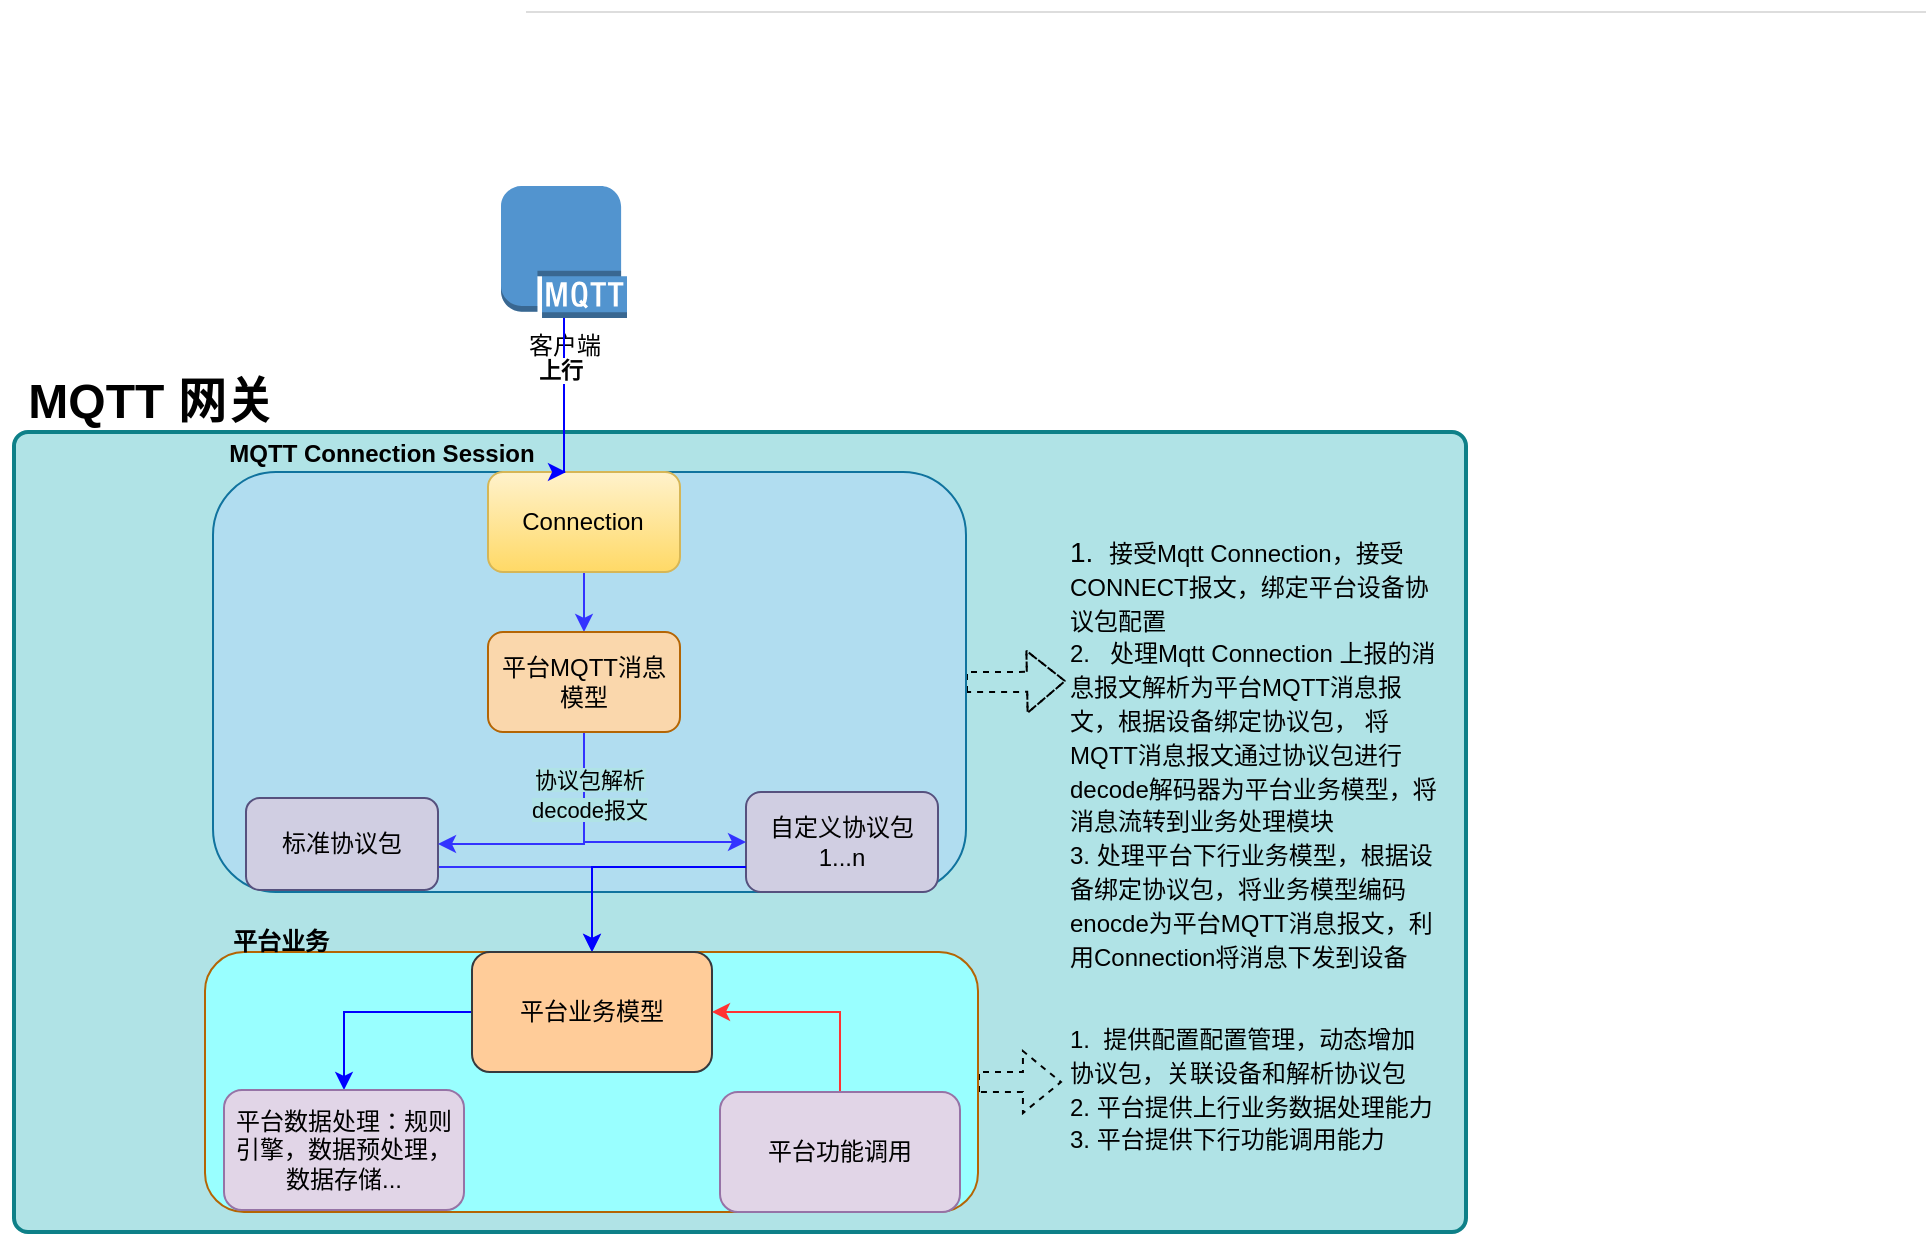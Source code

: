 <mxfile version="21.6.2" type="github">
  <diagram id="iBte2pI2jz2rYQuNefFY" name="第 1 页">
    <mxGraphModel dx="1434" dy="796" grid="1" gridSize="10" guides="1" tooltips="1" connect="1" arrows="1" fold="1" page="1" pageScale="1" pageWidth="827" pageHeight="1169" math="0" shadow="0">
      <root>
        <mxCell id="0" />
        <mxCell id="1" parent="0" />
        <mxCell id="woK0yzQSYLWEiJonhJk_-3" value="客户端" style="outlineConnect=0;dashed=0;verticalLabelPosition=bottom;verticalAlign=top;align=center;html=1;shape=mxgraph.aws3.mqtt_protocol;fillColor=#5294CF;gradientColor=none;" vertex="1" parent="1">
          <mxGeometry x="417.5" y="327" width="63" height="66" as="geometry" />
        </mxCell>
        <mxCell id="woK0yzQSYLWEiJonhJk_-5" value="" style="rounded=1;whiteSpace=wrap;html=1;absoluteArcSize=1;arcSize=14;strokeWidth=2;fillColor=#b0e3e6;strokeColor=#0e8088;" vertex="1" parent="1">
          <mxGeometry x="174" y="450" width="726" height="400" as="geometry" />
        </mxCell>
        <mxCell id="woK0yzQSYLWEiJonhJk_-6" value="&lt;b&gt;&lt;font style=&quot;font-size: 24px;&quot;&gt;MQTT 网关&lt;/font&gt;&lt;/b&gt;" style="text;html=1;strokeColor=none;fillColor=none;align=center;verticalAlign=middle;whiteSpace=wrap;rounded=0;" vertex="1" parent="1">
          <mxGeometry x="167" y="417" width="151" height="35" as="geometry" />
        </mxCell>
        <mxCell id="woK0yzQSYLWEiJonhJk_-31" style="edgeStyle=orthogonalEdgeStyle;rounded=0;orthogonalLoop=1;jettySize=auto;html=1;entryX=0;entryY=0.5;entryDx=0;entryDy=0;shape=flexArrow;dashed=1;" edge="1" parent="1" source="woK0yzQSYLWEiJonhJk_-7" target="woK0yzQSYLWEiJonhJk_-26">
          <mxGeometry relative="1" as="geometry" />
        </mxCell>
        <mxCell id="woK0yzQSYLWEiJonhJk_-7" value="" style="rounded=1;whiteSpace=wrap;html=1;fillColor=#b1ddf0;strokeColor=#10739e;" vertex="1" parent="1">
          <mxGeometry x="273.5" y="470" width="376.5" height="210" as="geometry" />
        </mxCell>
        <mxCell id="woK0yzQSYLWEiJonhJk_-9" value="&lt;b&gt;MQTT Connection Session&lt;/b&gt;" style="text;html=1;strokeColor=none;fillColor=none;align=center;verticalAlign=middle;whiteSpace=wrap;rounded=0;" vertex="1" parent="1">
          <mxGeometry x="278" y="446" width="160" height="29" as="geometry" />
        </mxCell>
        <mxCell id="woK0yzQSYLWEiJonhJk_-37" style="edgeStyle=orthogonalEdgeStyle;rounded=0;orthogonalLoop=1;jettySize=auto;html=1;entryX=0.5;entryY=0;entryDx=0;entryDy=0;strokeColor=#3333FF;" edge="1" parent="1" source="woK0yzQSYLWEiJonhJk_-10" target="woK0yzQSYLWEiJonhJk_-35">
          <mxGeometry relative="1" as="geometry" />
        </mxCell>
        <mxCell id="woK0yzQSYLWEiJonhJk_-10" value="" style="rounded=1;whiteSpace=wrap;html=1;fillColor=#fff2cc;strokeColor=#d6b656;gradientColor=#ffd966;" vertex="1" parent="1">
          <mxGeometry x="411" y="470" width="96" height="50" as="geometry" />
        </mxCell>
        <mxCell id="woK0yzQSYLWEiJonhJk_-11" value="Connection" style="text;html=1;strokeColor=none;fillColor=none;align=center;verticalAlign=middle;whiteSpace=wrap;rounded=0;" vertex="1" parent="1">
          <mxGeometry x="417.5" y="480" width="81" height="30" as="geometry" />
        </mxCell>
        <mxCell id="woK0yzQSYLWEiJonhJk_-13" style="edgeStyle=orthogonalEdgeStyle;rounded=0;orthogonalLoop=1;jettySize=auto;html=1;strokeColor=#0000FF;" edge="1" parent="1" source="woK0yzQSYLWEiJonhJk_-3">
          <mxGeometry relative="1" as="geometry">
            <mxPoint x="450" y="470" as="targetPoint" />
            <Array as="points">
              <mxPoint x="449" y="440" />
              <mxPoint x="449" y="440" />
            </Array>
          </mxGeometry>
        </mxCell>
        <mxCell id="woK0yzQSYLWEiJonhJk_-14" value="&lt;b&gt;上行&lt;/b&gt;" style="edgeLabel;html=1;align=center;verticalAlign=middle;resizable=0;points=[];" vertex="1" connectable="0" parent="woK0yzQSYLWEiJonhJk_-13">
          <mxGeometry x="-0.337" y="-2" relative="1" as="geometry">
            <mxPoint as="offset" />
          </mxGeometry>
        </mxCell>
        <mxCell id="woK0yzQSYLWEiJonhJk_-51" style="edgeStyle=orthogonalEdgeStyle;rounded=0;orthogonalLoop=1;jettySize=auto;html=1;exitX=1;exitY=0.75;exitDx=0;exitDy=0;strokeColor=#3333FF;entryX=0.5;entryY=0;entryDx=0;entryDy=0;" edge="1" parent="1" source="woK0yzQSYLWEiJonhJk_-15" target="woK0yzQSYLWEiJonhJk_-55">
          <mxGeometry relative="1" as="geometry">
            <mxPoint x="470" y="710" as="targetPoint" />
          </mxGeometry>
        </mxCell>
        <mxCell id="woK0yzQSYLWEiJonhJk_-15" value="标准协议包" style="rounded=1;whiteSpace=wrap;html=1;fillColor=#d0cee2;strokeColor=#56517e;" vertex="1" parent="1">
          <mxGeometry x="290" y="633" width="96" height="46" as="geometry" />
        </mxCell>
        <mxCell id="woK0yzQSYLWEiJonhJk_-16" value="自定义协议包&lt;br&gt;1...n" style="rounded=1;whiteSpace=wrap;html=1;fillColor=#d0cee2;strokeColor=#56517e;" vertex="1" parent="1">
          <mxGeometry x="540" y="630" width="96" height="50" as="geometry" />
        </mxCell>
        <mxCell id="woK0yzQSYLWEiJonhJk_-50" style="edgeStyle=orthogonalEdgeStyle;rounded=0;orthogonalLoop=1;jettySize=auto;html=1;exitX=0;exitY=0.75;exitDx=0;exitDy=0;entryX=0.5;entryY=0;entryDx=0;entryDy=0;strokeColor=#0000FF;" edge="1" parent="1" source="woK0yzQSYLWEiJonhJk_-16" target="woK0yzQSYLWEiJonhJk_-55">
          <mxGeometry relative="1" as="geometry" />
        </mxCell>
        <mxCell id="woK0yzQSYLWEiJonhJk_-25" value="" style="shape=line;strokeColor=#dddddd;" vertex="1" parent="1">
          <mxGeometry x="430" y="235" width="700" height="10" as="geometry" />
        </mxCell>
        <mxCell id="woK0yzQSYLWEiJonhJk_-26" value="&lt;span style=&quot;background-color: rgb(176, 227, 230);&quot;&gt;1.&amp;nbsp; &lt;font style=&quot;font-size: 12px;&quot;&gt;接受Mqtt Connection，接受CONNECT报文，绑定平台设备协议包配置&lt;/font&gt;&lt;br&gt;&lt;span style=&quot;font-family: Arial, Helvetica; font-size: 12px; text-align: center;&quot;&gt;2.&amp;nbsp; &amp;nbsp;处理Mqtt Connection 上报的消息报文解析为平台MQTT消息报文，根据设备绑定协议包，&lt;/span&gt;&lt;span style=&quot;font-family: Arial, Helvetica; font-size: 12px; text-align: center;&quot;&gt;&amp;nbsp;将MQTT消息报文通过协议包进行decode解码器为平台业务模型，将消息流转到业务处理模块&lt;br&gt;3. 处理平台下行业务模型，根据设备绑定协议包，将业务模型编码enocde为平台MQTT消息报文，利用Connection将消息下发到设备&lt;br&gt;&lt;/span&gt;&lt;/span&gt;" style="strokeColor=none;fillColor=none;whiteSpace=wrap;html=1;align=left;verticalAlign=top;fontSize=14;" vertex="1" parent="1">
          <mxGeometry x="700" y="494.5" width="190" height="160" as="geometry" />
        </mxCell>
        <mxCell id="woK0yzQSYLWEiJonhJk_-42" style="edgeStyle=orthogonalEdgeStyle;rounded=0;orthogonalLoop=1;jettySize=auto;html=1;entryX=1;entryY=0.5;entryDx=0;entryDy=0;exitX=0.5;exitY=1;exitDx=0;exitDy=0;strokeColor=#3333FF;" edge="1" parent="1" source="woK0yzQSYLWEiJonhJk_-35" target="woK0yzQSYLWEiJonhJk_-15">
          <mxGeometry relative="1" as="geometry" />
        </mxCell>
        <mxCell id="woK0yzQSYLWEiJonhJk_-43" style="edgeStyle=orthogonalEdgeStyle;rounded=0;orthogonalLoop=1;jettySize=auto;html=1;entryX=0;entryY=0.5;entryDx=0;entryDy=0;exitX=0.5;exitY=1;exitDx=0;exitDy=0;strokeColor=#3333FF;" edge="1" parent="1" source="woK0yzQSYLWEiJonhJk_-35" target="woK0yzQSYLWEiJonhJk_-16">
          <mxGeometry relative="1" as="geometry" />
        </mxCell>
        <mxCell id="woK0yzQSYLWEiJonhJk_-62" style="edgeStyle=orthogonalEdgeStyle;rounded=0;orthogonalLoop=1;jettySize=auto;html=1;entryX=-0.011;entryY=0.407;entryDx=0;entryDy=0;entryPerimeter=0;shape=flexArrow;dashed=1;" edge="1" parent="1" source="woK0yzQSYLWEiJonhJk_-32" target="woK0yzQSYLWEiJonhJk_-61">
          <mxGeometry relative="1" as="geometry" />
        </mxCell>
        <mxCell id="woK0yzQSYLWEiJonhJk_-32" value="" style="rounded=1;whiteSpace=wrap;html=1;fillColor=#99FFFF;strokeColor=#b46504;" vertex="1" parent="1">
          <mxGeometry x="269.5" y="710" width="386.5" height="130" as="geometry" />
        </mxCell>
        <mxCell id="woK0yzQSYLWEiJonhJk_-35" value="平台MQTT消息&lt;br&gt;模型" style="rounded=1;whiteSpace=wrap;html=1;fillColor=#fad7ac;strokeColor=#b46504;" vertex="1" parent="1">
          <mxGeometry x="411" y="550" width="96" height="50" as="geometry" />
        </mxCell>
        <mxCell id="woK0yzQSYLWEiJonhJk_-45" value="&lt;span style=&quot;color: rgb(0, 0, 0); font-family: Arial, Helvetica; font-size: 11px; font-style: normal; font-variant-ligatures: normal; font-variant-caps: normal; font-weight: 400; letter-spacing: normal; orphans: 2; text-align: center; text-indent: 0px; text-transform: none; widows: 2; word-spacing: 0px; -webkit-text-stroke-width: 0px; text-decoration-thickness: initial; text-decoration-style: initial; text-decoration-color: initial; float: none; display: inline !important; background-color: rgb(176, 227, 230);&quot;&gt;协议包解析decode报文&lt;/span&gt;" style="text;html=1;strokeColor=none;fillColor=none;align=center;verticalAlign=middle;whiteSpace=wrap;rounded=0;" vertex="1" parent="1">
          <mxGeometry x="426" y="616" width="72" height="30" as="geometry" />
        </mxCell>
        <mxCell id="woK0yzQSYLWEiJonhJk_-58" style="edgeStyle=orthogonalEdgeStyle;rounded=0;orthogonalLoop=1;jettySize=auto;html=1;exitX=0;exitY=0.5;exitDx=0;exitDy=0;strokeColor=#0000FF;" edge="1" parent="1" source="woK0yzQSYLWEiJonhJk_-55" target="woK0yzQSYLWEiJonhJk_-57">
          <mxGeometry relative="1" as="geometry" />
        </mxCell>
        <mxCell id="woK0yzQSYLWEiJonhJk_-55" value="平台业务模型" style="rounded=1;whiteSpace=wrap;html=1;fillColor=#ffcc99;strokeColor=#36393d;" vertex="1" parent="1">
          <mxGeometry x="403" y="710" width="120" height="60" as="geometry" />
        </mxCell>
        <mxCell id="woK0yzQSYLWEiJonhJk_-56" value="&lt;b&gt;平台业务&lt;/b&gt;" style="text;html=1;strokeColor=none;fillColor=none;align=center;verticalAlign=middle;whiteSpace=wrap;rounded=0;" vertex="1" parent="1">
          <mxGeometry x="273.5" y="690" width="66.5" height="30" as="geometry" />
        </mxCell>
        <mxCell id="woK0yzQSYLWEiJonhJk_-57" value="平台数据处理：规则引擎，数据预处理，数据存储..." style="rounded=1;whiteSpace=wrap;html=1;fillColor=#e1d5e7;strokeColor=#9673a6;" vertex="1" parent="1">
          <mxGeometry x="279" y="779" width="120" height="60" as="geometry" />
        </mxCell>
        <mxCell id="woK0yzQSYLWEiJonhJk_-60" style="edgeStyle=orthogonalEdgeStyle;rounded=0;orthogonalLoop=1;jettySize=auto;html=1;entryX=1;entryY=0.5;entryDx=0;entryDy=0;exitX=0.5;exitY=0;exitDx=0;exitDy=0;strokeColor=#FF3333;" edge="1" parent="1" source="woK0yzQSYLWEiJonhJk_-59" target="woK0yzQSYLWEiJonhJk_-55">
          <mxGeometry relative="1" as="geometry" />
        </mxCell>
        <mxCell id="woK0yzQSYLWEiJonhJk_-59" value="平台功能调用" style="rounded=1;whiteSpace=wrap;html=1;fillColor=#e1d5e7;strokeColor=#9673a6;" vertex="1" parent="1">
          <mxGeometry x="527" y="780" width="120" height="60" as="geometry" />
        </mxCell>
        <mxCell id="woK0yzQSYLWEiJonhJk_-61" value="&lt;span style=&quot;background-color: rgb(176, 227, 230);&quot;&gt;&lt;span style=&quot;font-family: Arial, Helvetica; font-size: 12px; text-align: center;&quot;&gt;1.&amp;nbsp; 提供配置配置管理，动态增加协议包，关联设备和解析协议包&lt;br&gt;2. 平台提供上行业务数据处理能力&lt;br&gt;3. 平台提供下行功能调用能力&lt;br&gt;&lt;br&gt;&lt;/span&gt;&lt;/span&gt;" style="strokeColor=none;fillColor=none;whiteSpace=wrap;html=1;align=left;verticalAlign=top;fontSize=14;" vertex="1" parent="1">
          <mxGeometry x="700" y="738" width="185" height="91" as="geometry" />
        </mxCell>
      </root>
    </mxGraphModel>
  </diagram>
</mxfile>
